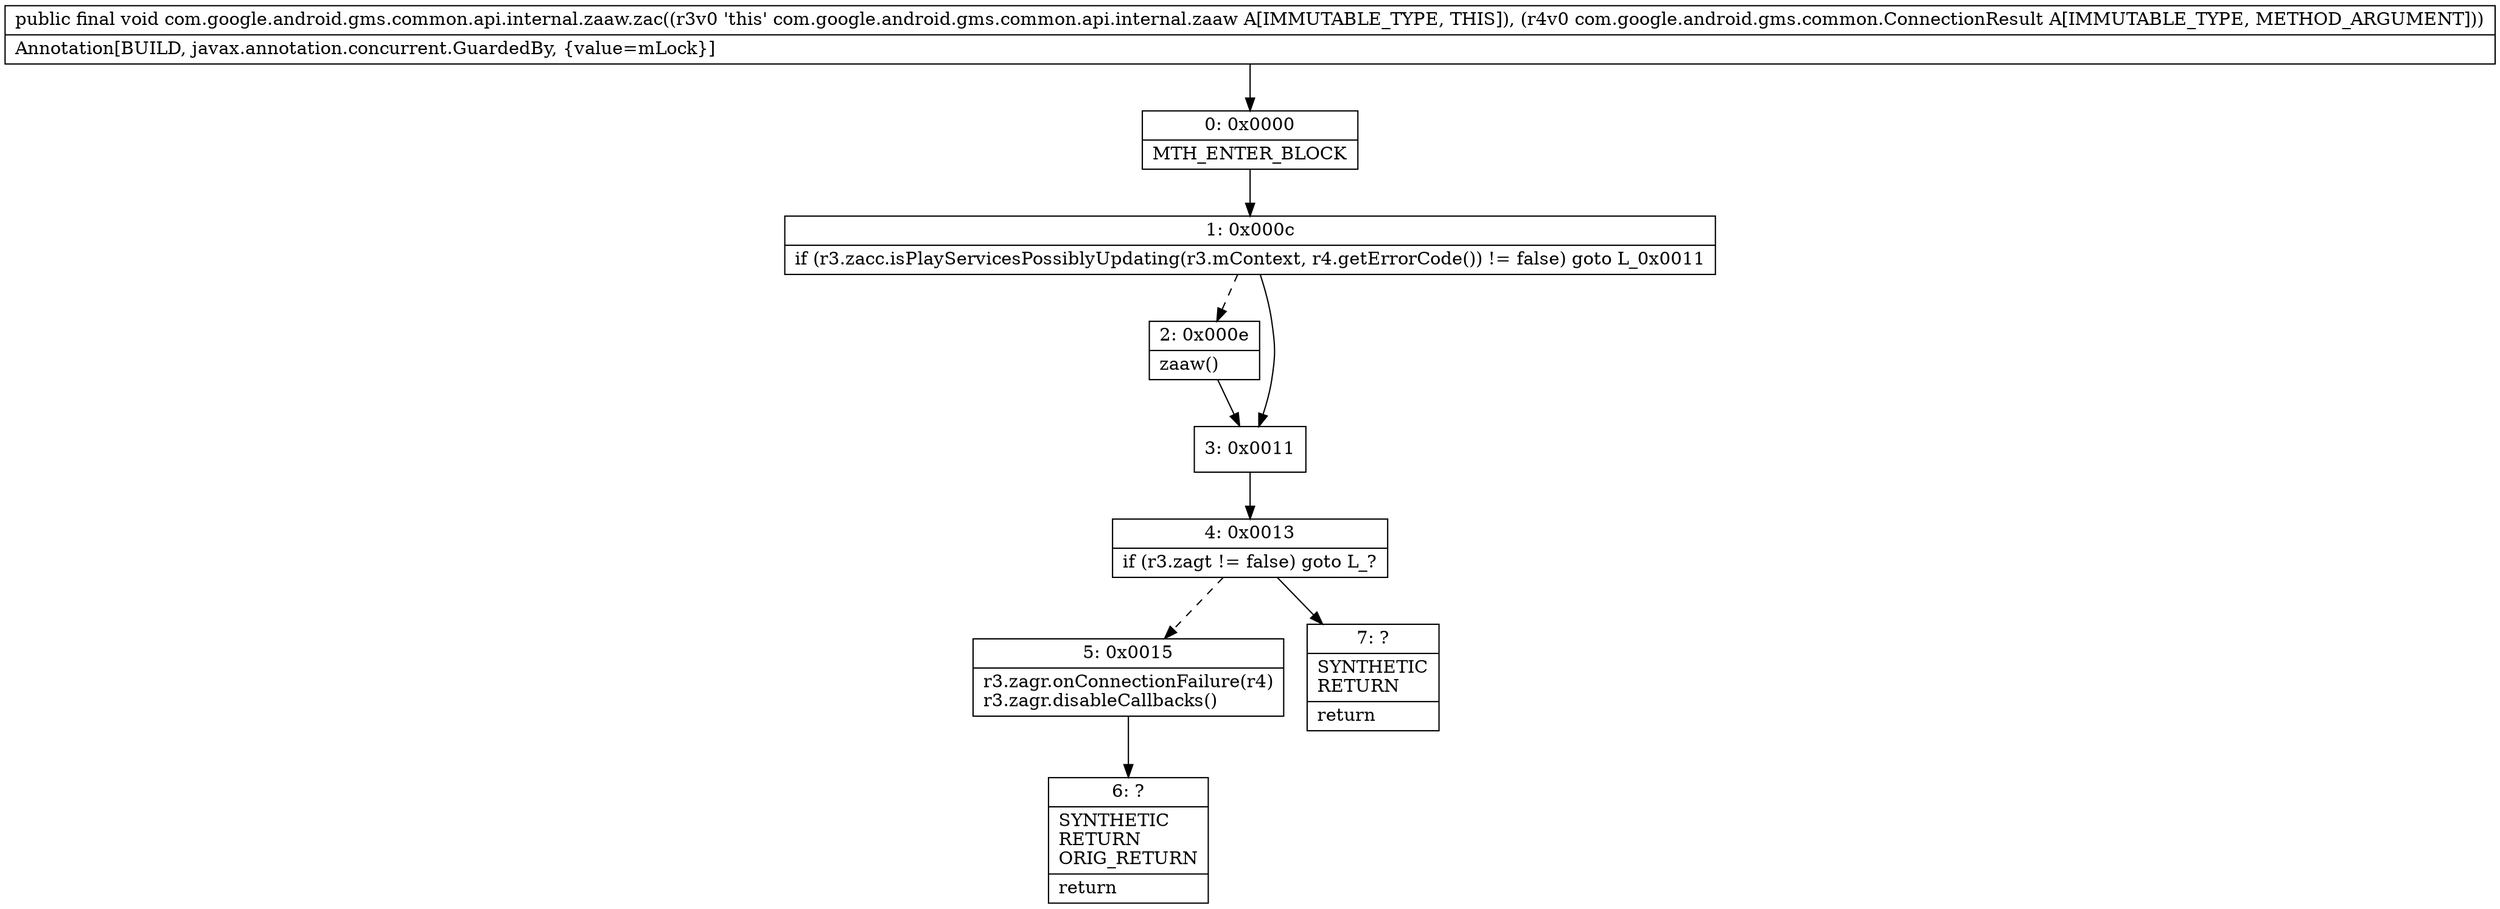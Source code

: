 digraph "CFG forcom.google.android.gms.common.api.internal.zaaw.zac(Lcom\/google\/android\/gms\/common\/ConnectionResult;)V" {
Node_0 [shape=record,label="{0\:\ 0x0000|MTH_ENTER_BLOCK\l}"];
Node_1 [shape=record,label="{1\:\ 0x000c|if (r3.zacc.isPlayServicesPossiblyUpdating(r3.mContext, r4.getErrorCode()) != false) goto L_0x0011\l}"];
Node_2 [shape=record,label="{2\:\ 0x000e|zaaw()\l}"];
Node_3 [shape=record,label="{3\:\ 0x0011}"];
Node_4 [shape=record,label="{4\:\ 0x0013|if (r3.zagt != false) goto L_?\l}"];
Node_5 [shape=record,label="{5\:\ 0x0015|r3.zagr.onConnectionFailure(r4)\lr3.zagr.disableCallbacks()\l}"];
Node_6 [shape=record,label="{6\:\ ?|SYNTHETIC\lRETURN\lORIG_RETURN\l|return\l}"];
Node_7 [shape=record,label="{7\:\ ?|SYNTHETIC\lRETURN\l|return\l}"];
MethodNode[shape=record,label="{public final void com.google.android.gms.common.api.internal.zaaw.zac((r3v0 'this' com.google.android.gms.common.api.internal.zaaw A[IMMUTABLE_TYPE, THIS]), (r4v0 com.google.android.gms.common.ConnectionResult A[IMMUTABLE_TYPE, METHOD_ARGUMENT]))  | Annotation[BUILD, javax.annotation.concurrent.GuardedBy, \{value=mLock\}]\l}"];
MethodNode -> Node_0;
Node_0 -> Node_1;
Node_1 -> Node_2[style=dashed];
Node_1 -> Node_3;
Node_2 -> Node_3;
Node_3 -> Node_4;
Node_4 -> Node_5[style=dashed];
Node_4 -> Node_7;
Node_5 -> Node_6;
}

